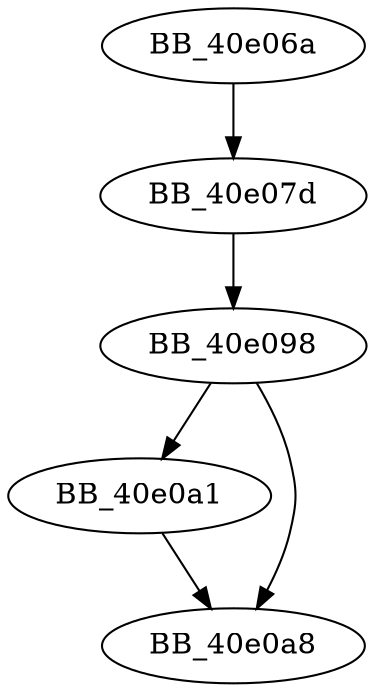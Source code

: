 DiGraph ___crtGetStringTypeA{
BB_40e06a->BB_40e07d
BB_40e07d->BB_40e098
BB_40e098->BB_40e0a1
BB_40e098->BB_40e0a8
BB_40e0a1->BB_40e0a8
}
